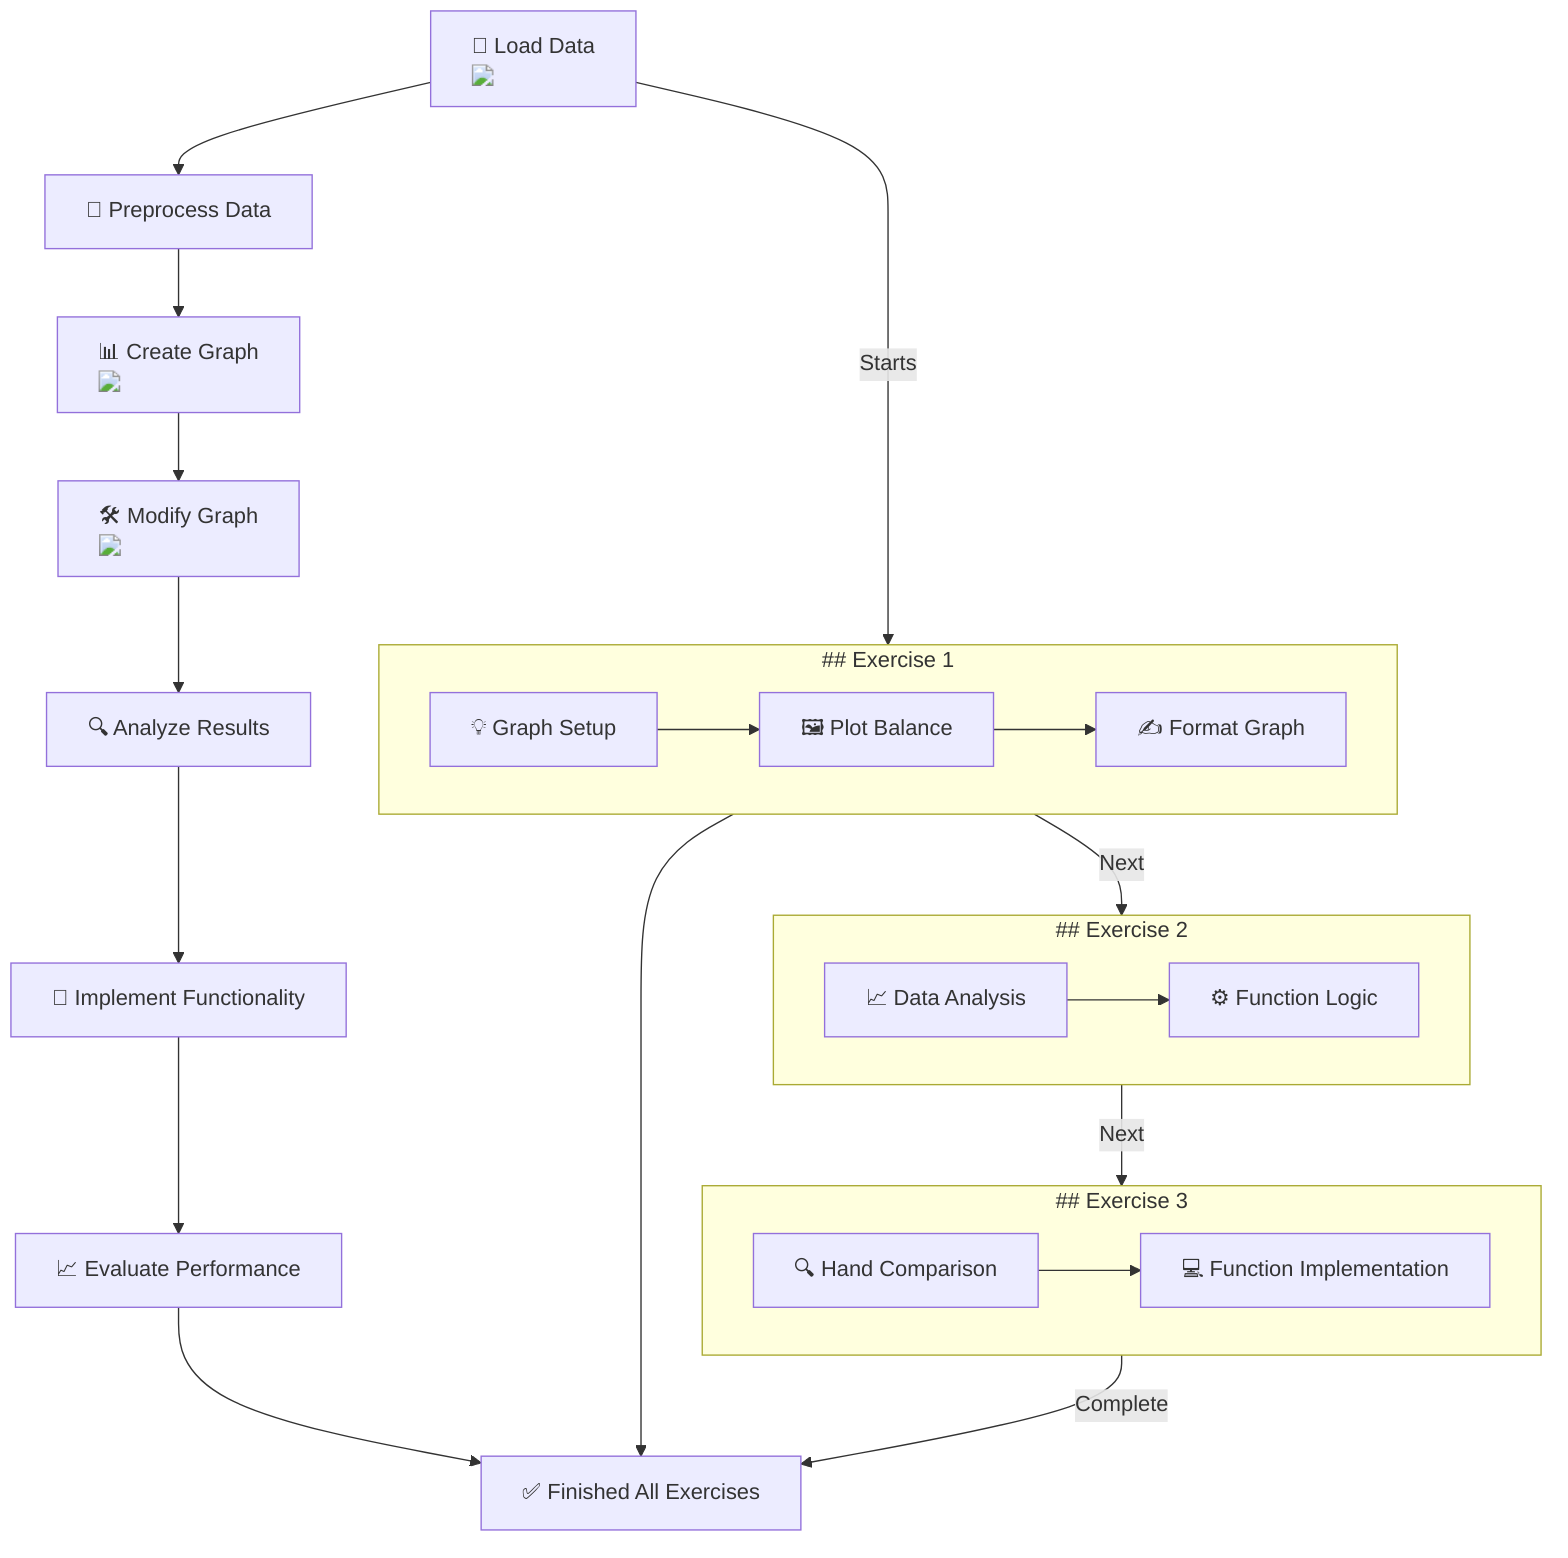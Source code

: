 flowchart TD
    A["📂 Load Data <img src='file.svg'/>"] --> B["🧹 Preprocess Data"]
    B --> C["📊 Create Graph <img src='dummy_plots/lineplot_template.svg'/>"]
    C --> D["🛠️ Modify Graph <img src='dummy_plots/barplot_template.svg'/>"]
    D --> E["🔍 Analyze Results"]
    E --> F["🧪 Implement Functionality"]
    F --> G["📈 Evaluate Performance"]
    G --> H["✅ Finished All Exercises"]

    subgraph Exercise1["## Exercise 1"]
        AA["💡 Graph Setup"] --> AB["🖼️ Plot Balance"]
        AB --> AC["✍️ Format Graph"]
    end

    subgraph Exercise2["## Exercise 2"]
        BA["📈 Data Analysis"] --> BB["⚙️ Function Logic"]
    end

    subgraph Exercise3["## Exercise 3"]
        CA["🔍 Hand Comparison"] --> CB["💻 Function Implementation"]
    end

    A -->|Starts| Exercise1 --> H
    Exercise1 -->|Next| Exercise2 -->|Next| Exercise3 -->|Complete| H